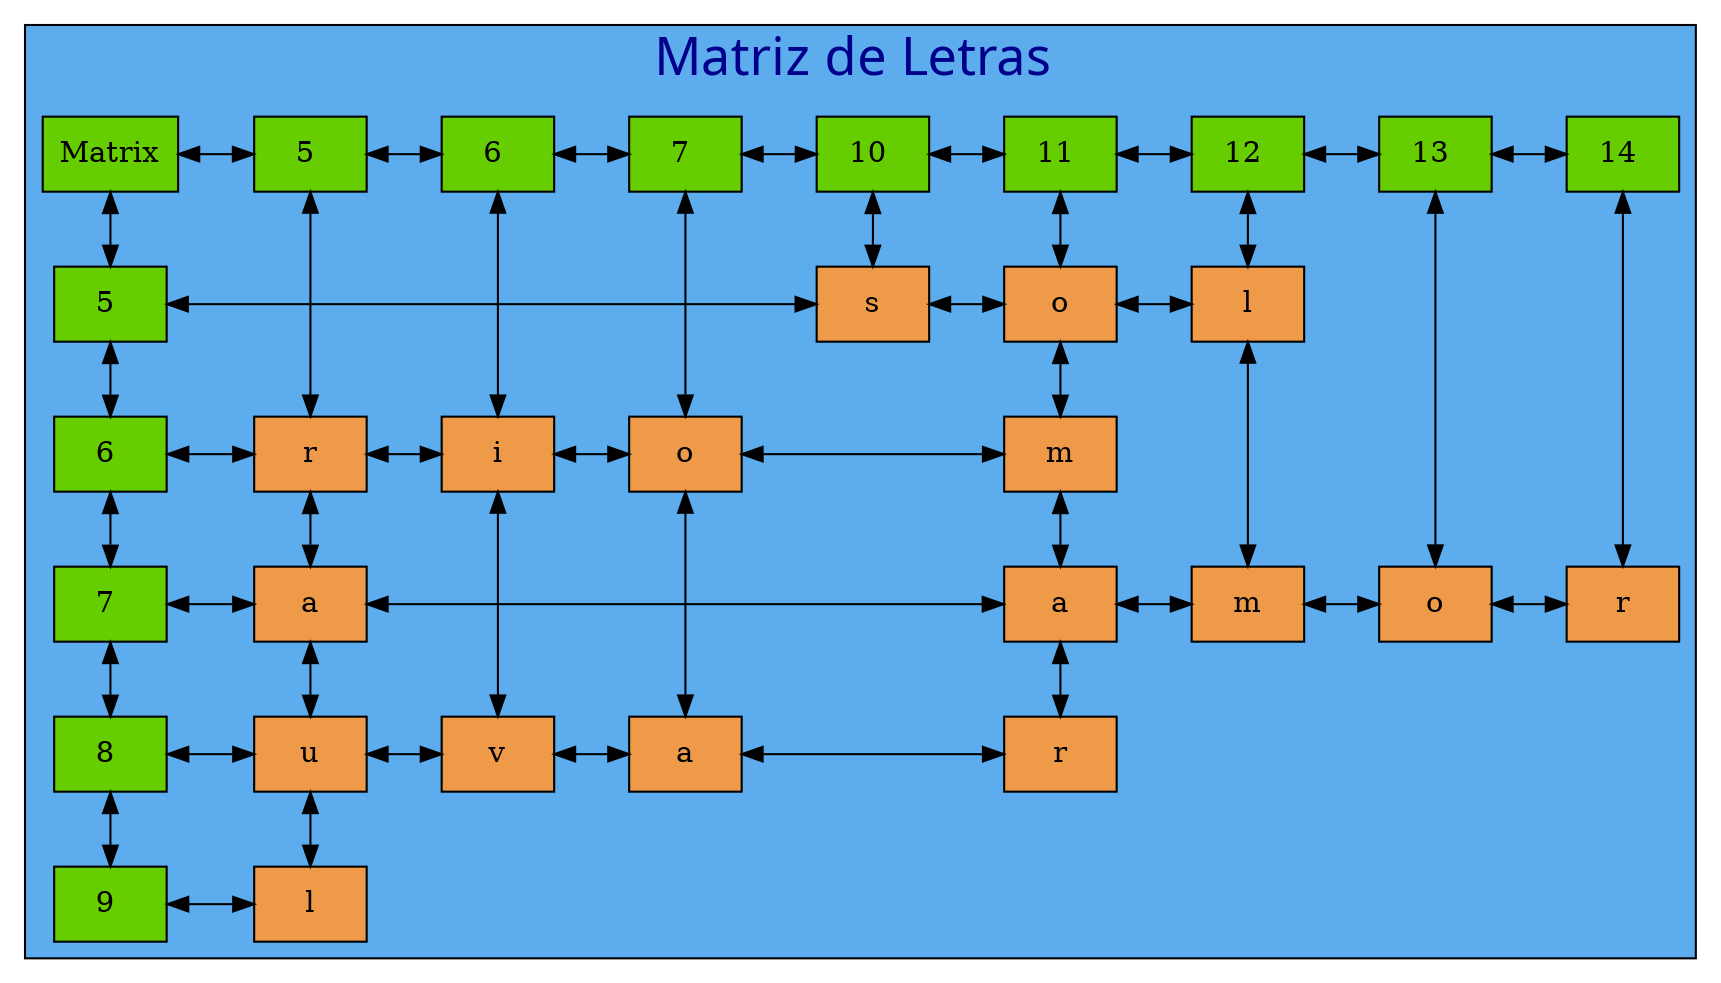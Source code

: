  digraph tablero{ 

graph[ranksep= "0.5",nodesep= "0.5"];
subgraph cluster_1 {

fontname=algerian
label= "Matriz de Letras ";
 labelloc=t;
fontcolor=blue4;
fontsize=25;
style=filled;
fillcolor=steelblue2;

node [shape=box fillcolor=chartreuse3];
mt[label= "Matrix" style=radial group=0]
{rank=same;
25770476016[label= "5 " style=radial,group=5]
25770476192[label= "6 " style=radial,group=6]
25770478848[label= "7 " style=radial,group=7]
25770476720[label= "10 " style=radial,group=10]
25770477472[label= "11 " style=radial,group=11]
25770480336[label= "12 " style=radial,group=12]
25770480512[label= "13 " style=radial,group=13]
0[label= "14 " style=radial,group=14]
mt->25770476016->25770476192->25770478848->25770476720->25770477472->25770480336->25770480512->0[dir=both];};

25770475896[label= "5 " style=radial,group=0]
25770477000[label= "6 " style=radial,group=0]
25770476696[label= "7 " style=radial,group=0]
25770476424[label= "8 " style=radial,group=0]
56[label= "9 " style=radial,group=0]
mt->25770475896->25770477000->25770476696->25770476424->56[dir=both];

node[shape=box height=0.5 style=filled fontcolor=black fillcolor= tan2]
25770475904[label="r" style=radial,group=5];
node[shape=box height=0.5 style=filled fontcolor=black fillcolor= tan2]
25770477008[label="a" style=radial,group=5];
node[shape=box height=0.5 style=filled fontcolor=black fillcolor= tan2]
25770477296[label="u" style=radial,group=5];
node[shape=box height=0.5 style=filled fontcolor=black fillcolor= tan2]
25770476432[label="l" style=radial,group=5];
node[shape=box height=0.5 style=filled fontcolor=black fillcolor= tan2]
25770476080[label="i" style=radial,group=6];
node[shape=box height=0.5 style=filled fontcolor=black fillcolor= tan2]
25770477120[label="v" style=radial,group=6];
node[shape=box height=0.5 style=filled fontcolor=black fillcolor= tan2]
25770476256[label="o" style=radial,group=7];
node[shape=box height=0.5 style=filled fontcolor=black fillcolor= tan2]
25770477232[label="a" style=radial,group=7];
node[shape=box height=0.5 style=filled fontcolor=black fillcolor= tan2]
25770477408[label="s" style=radial,group=10];
node[shape=box height=0.5 style=filled fontcolor=black fillcolor= tan2]
25770476784[label="o" style=radial,group=11];
node[shape=box height=0.5 style=filled fontcolor=black fillcolor= tan2]
25770477600[label="m" style=radial,group=11];
node[shape=box height=0.5 style=filled fontcolor=black fillcolor= tan2]
25770477712[label="a" style=radial,group=11];
node[shape=box height=0.5 style=filled fontcolor=black fillcolor= tan2]
25770477824[label="r" style=radial,group=11];
node[shape=box height=0.5 style=filled fontcolor=black fillcolor= tan2]
25770477536[label="l" style=radial,group=12];
node[shape=box height=0.5 style=filled fontcolor=black fillcolor= tan2]
25770479472[label="m" style=radial,group=12];
node[shape=box height=0.5 style=filled fontcolor=black fillcolor= tan2]
25770480400[label="o" style=radial,group=13];
node[shape=box height=0.5 style=filled fontcolor=black fillcolor= tan2]
25770480576[label="r" style=radial,group=14];


25770476016->25770475904->25770477008->25770477296->25770476432[dir=both]
25770476192->25770476080->25770477120[dir=both]
25770478848->25770476256->25770477232[dir=both]
25770476720->25770477408[dir=both]
25770477472->25770476784->25770477600->25770477712->25770477824[dir=both]
25770480336->25770477536->25770479472[dir=both]
25770480512->25770480400[dir=both]
0->25770480576[dir=both]

25770477408[label="s"];
25770476784[label="o"];
25770477536[label="l"];
25770475904[label="r"];
25770476080[label="i"];
25770476256[label="o"];
25770477600[label="m"];
25770477008[label="a"];
25770477712[label="a"];
25770479472[label="m"];
25770480400[label="o"];
25770480576[label="r"];
25770477296[label="u"];
25770477120[label="v"];
25770477232[label="a"];
25770477824[label="r"];
25770476432[label="l"];


{rank=same;25770475896->25770477408->25770476784->25770477536[dir=both] } 
{rank=same;25770477000->25770475904->25770476080->25770476256->25770477600[dir=both] } 
{rank=same;25770476696->25770477008->25770477712->25770479472->25770480400->25770480576[dir=both] } 
{rank=same;25770476424->25770477296->25770477120->25770477232->25770477824[dir=both] } 
{rank=same;56->25770476432[dir=both] }
 }

}